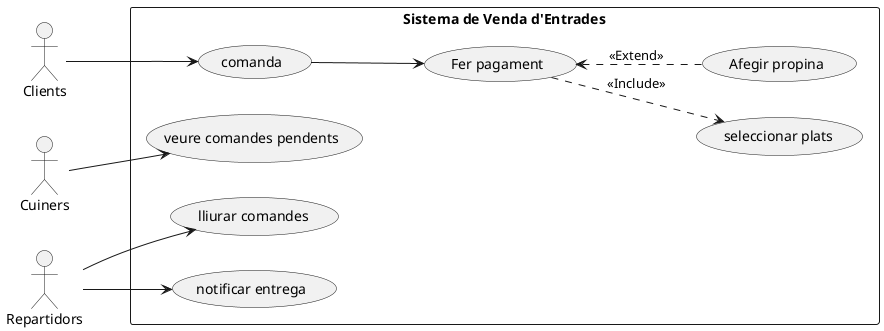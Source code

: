 @startuml
left to right direction

actor Clients
actor Cuiners
actor Repartidors

rectangle "Sistema de Venda d'Entrades" {
   Clients --> (comanda)
   (comanda) --> (Fer pagament)
   (Fer pagament) ..> ( seleccionar plats): << Include >>
   (Fer pagament) <.. (Afegir propina): << Extend >>
   Cuiners --> (veure comandes pendents)
   Repartidors  --> ( lliurar comandes)
   Repartidors  --> (notificar entrega)
}
@enduml